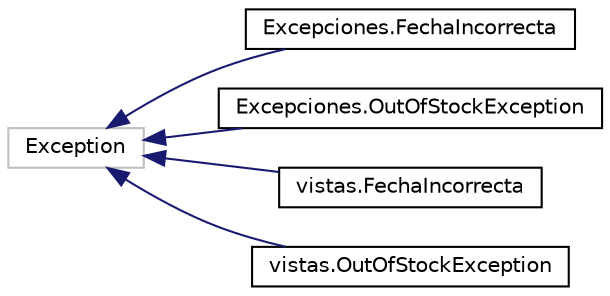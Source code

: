 digraph "Graphical Class Hierarchy"
{
  edge [fontname="Helvetica",fontsize="10",labelfontname="Helvetica",labelfontsize="10"];
  node [fontname="Helvetica",fontsize="10",shape=record];
  rankdir="LR";
  Node11 [label="Exception",height=0.2,width=0.4,color="grey75", fillcolor="white", style="filled"];
  Node11 -> Node0 [dir="back",color="midnightblue",fontsize="10",style="solid",fontname="Helvetica"];
  Node0 [label="Excepciones.FechaIncorrecta",height=0.2,width=0.4,color="black", fillcolor="white", style="filled",URL="$class_excepciones_1_1_fecha_incorrecta.html"];
  Node11 -> Node13 [dir="back",color="midnightblue",fontsize="10",style="solid",fontname="Helvetica"];
  Node13 [label="Excepciones.OutOfStockException",height=0.2,width=0.4,color="black", fillcolor="white", style="filled",URL="$class_excepciones_1_1_out_of_stock_exception.html"];
  Node11 -> Node14 [dir="back",color="midnightblue",fontsize="10",style="solid",fontname="Helvetica"];
  Node14 [label="vistas.FechaIncorrecta",height=0.2,width=0.4,color="black", fillcolor="white", style="filled",URL="$classvistas_1_1_fecha_incorrecta.html"];
  Node11 -> Node15 [dir="back",color="midnightblue",fontsize="10",style="solid",fontname="Helvetica"];
  Node15 [label="vistas.OutOfStockException",height=0.2,width=0.4,color="black", fillcolor="white", style="filled",URL="$classvistas_1_1_out_of_stock_exception.html"];
}
